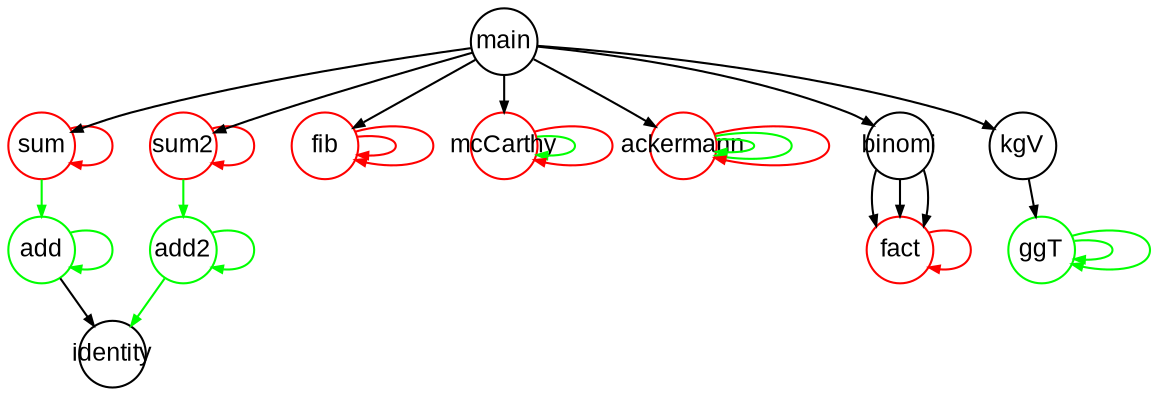 digraph G {
  ranksep=.25; 
  edge [arrowsize=.5]
  node [shape=circle, fontname="Arial",
        fontsize=12, fixedsize=true, height=.45];
  add [color= "green"]; add2 [color= "green"]; ggT [color= "green"]; 
  sum [color= "red"]; sum2 [color= "red"]; fact [color= "red"]; fib [color= "red"]; mcCarthy [color= "red"]; ackermann [color= "red"]; 
  main [color= "black"]; identity [color= "black"]; binomi [color= "black"]; kgV [color= "black"]; 
  add -> add [color="green"];
  add2 -> add2 [color="green"];
  add2 -> identity [color="green"];
  sum -> add [color="green"];
  sum2 -> add2 [color="green"];
  ggT -> ggT [color="green"];
  ggT -> ggT [color="green"];
  mcCarthy -> mcCarthy [color="green"];
  ackermann -> ackermann [color="green"];
  ackermann -> ackermann [color="green"];
  sum -> sum [color="red"];
  sum2 -> sum2 [color="red"];
  fact -> fact [color="red"];
  fib -> fib [color="red"];
  fib -> fib [color="red"];
  mcCarthy -> mcCarthy [color="red"];
  ackermann -> ackermann [color="red"];
  main -> sum [color="black"];
  main -> sum2 [color="black"];
  main -> binomi [color="black"];
  main -> fib [color="black"];
  main -> kgV [color="black"];
  main -> ackermann [color="black"];
  main -> mcCarthy [color="black"];
  add -> identity [color="black"];
  binomi -> fact [color="black"];
  binomi -> fact [color="black"];
  binomi -> fact [color="black"];
  kgV -> ggT [color="black"];
}
